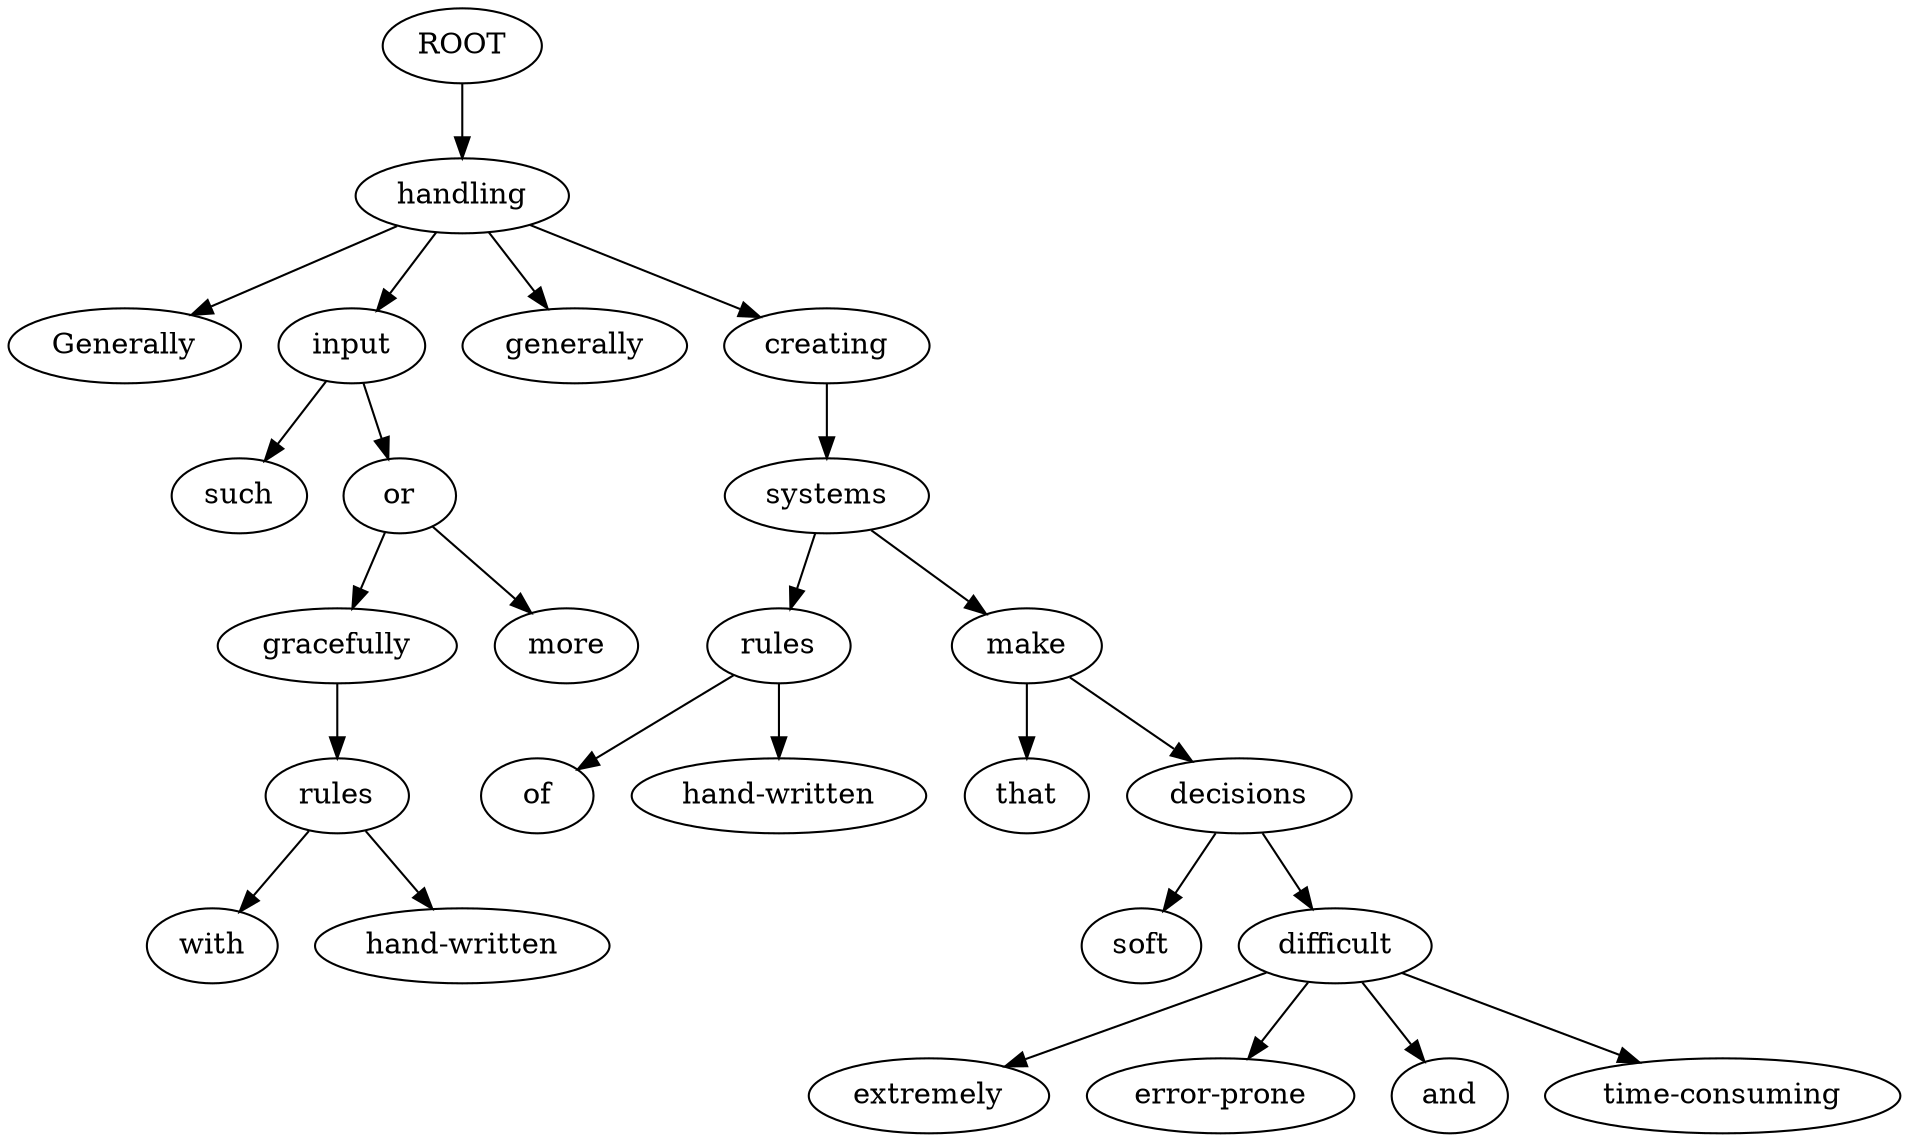 digraph graph43 {
	node0 [label="ROOT"];
	node1 [label="Generally"];
	node3 [label="handling"];
	node4 [label="such"];
	node5 [label="input"];
	node6 [label="gracefully"];
	node7 [label="with"];
	node8 [label="hand-written"];
	node9 [label="rules"];
	node11 [label="or"];
	node12 [label="more"];
	node13 [label="generally"];
	node15 [label="creating"];
	node16 [label="systems"];
	node17 [label="of"];
	node18 [label="hand-written"];
	node19 [label="rules"];
	node20 [label="that"];
	node21 [label="make"];
	node22 [label="soft"];
	node23 [label="decisions"];
	node25 [label="extremely"];
	node26 [label="difficult"];
	node28 [label="error-prone"];
	node29 [label="and"];
	node30 [label="time-consuming"];
	node0 -> node3;
	node3 -> node1;
	node5 -> node4;
	node3 -> node5;
	node11 -> node6;
	node9 -> node7;
	node9 -> node8;
	node6 -> node9;
	node5 -> node11;
	node11 -> node12;
	node3 -> node13;
	node3 -> node15;
	node15 -> node16;
	node19 -> node17;
	node19 -> node18;
	node16 -> node19;
	node21 -> node20;
	node16 -> node21;
	node23 -> node22;
	node21 -> node23;
	node26 -> node25;
	node23 -> node26;
	node26 -> node28;
	node26 -> node29;
	node26 -> node30;
}
